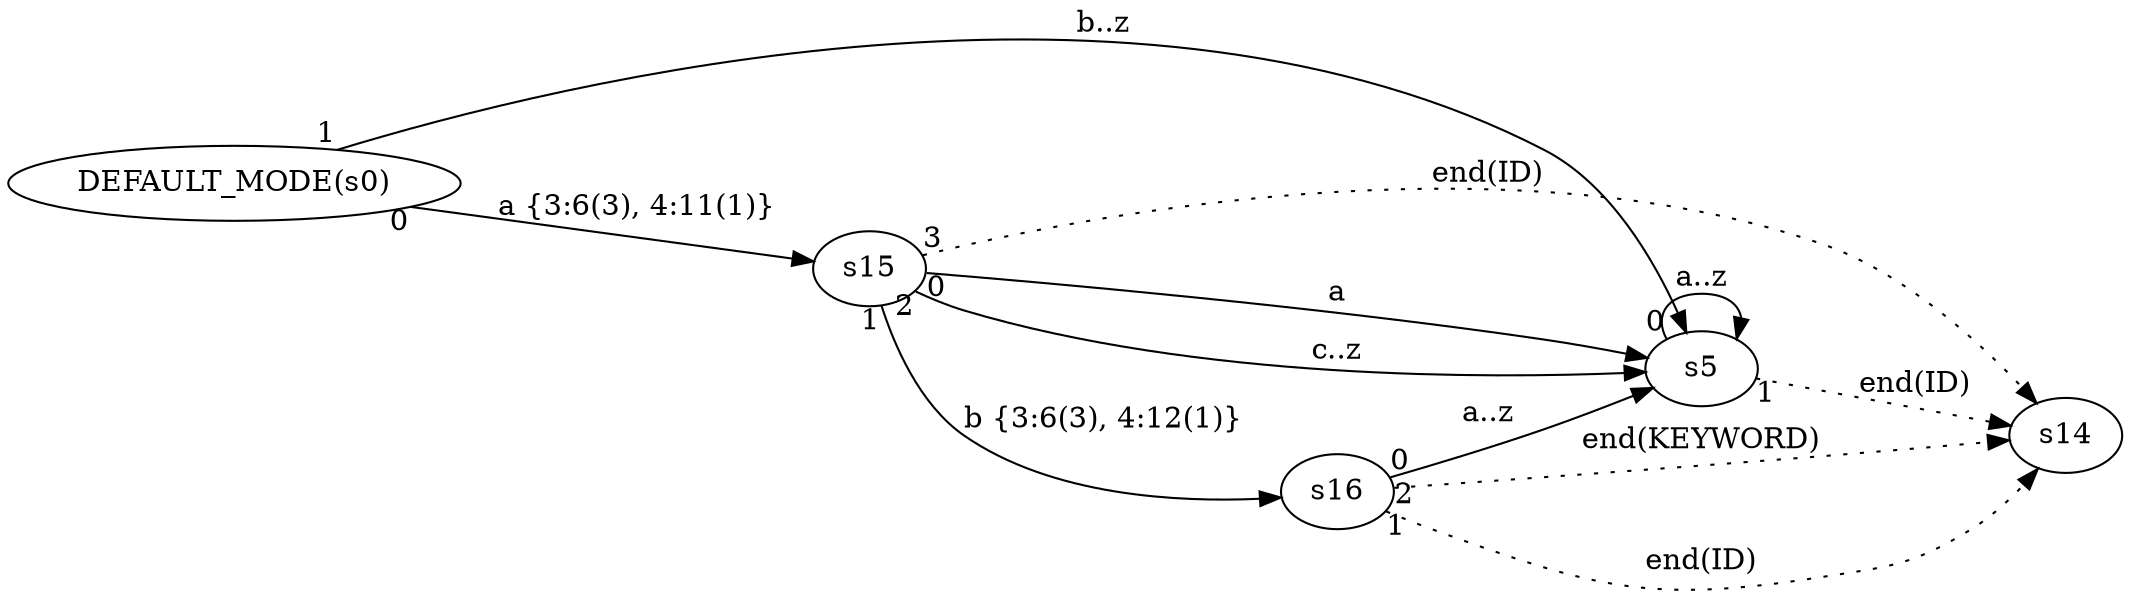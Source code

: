 digraph ATN {
  rankdir=LR;

  "DEFAULT_MODE(s0)" -> s15 [label="a {3:6(3), 4:11(1)}" taillabel=0]
  s15 -> s5 [label=a taillabel=0]
  s5 -> s5 [label="a..z" taillabel=0]
  s5 -> s14 [label="end(ID)" taillabel=1 style=dotted]
  s15 -> s16 [label="b {3:6(3), 4:12(1)}" taillabel=1]
  s16 -> s5 [label="a..z" taillabel=0]
  s16 -> s14 [label="end(ID)" taillabel=1 style=dotted]
  s16 -> s14 [label="end(KEYWORD)" taillabel=2 style=dotted]
  s15 -> s5 [label="c..z" taillabel=2]
  s15 -> s14 [label="end(ID)" taillabel=3 style=dotted]
  "DEFAULT_MODE(s0)" -> s5 [label="b..z" taillabel=1]
}